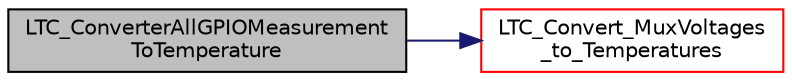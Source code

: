 digraph "LTC_ConverterAllGPIOMeasurementToTemperature"
{
  edge [fontname="Helvetica",fontsize="10",labelfontname="Helvetica",labelfontsize="10"];
  node [fontname="Helvetica",fontsize="10",shape=record];
  rankdir="LR";
  Node64 [label="LTC_ConverterAllGPIOMeasurement\lToTemperature",height=0.2,width=0.4,color="black", fillcolor="grey75", style="filled", fontcolor="black"];
  Node64 -> Node65 [color="midnightblue",fontsize="10",style="solid",fontname="Helvetica"];
  Node65 [label="LTC_Convert_MuxVoltages\l_to_Temperatures",height=0.2,width=0.4,color="red", fillcolor="white", style="filled",URL="$ltc__cfg_8c.html#ad75c6c9811763c3d2be3d0521d076d2c",tooltip="converts a raw voltage from multiplexer to a temperature value in Celsius. "];
}
